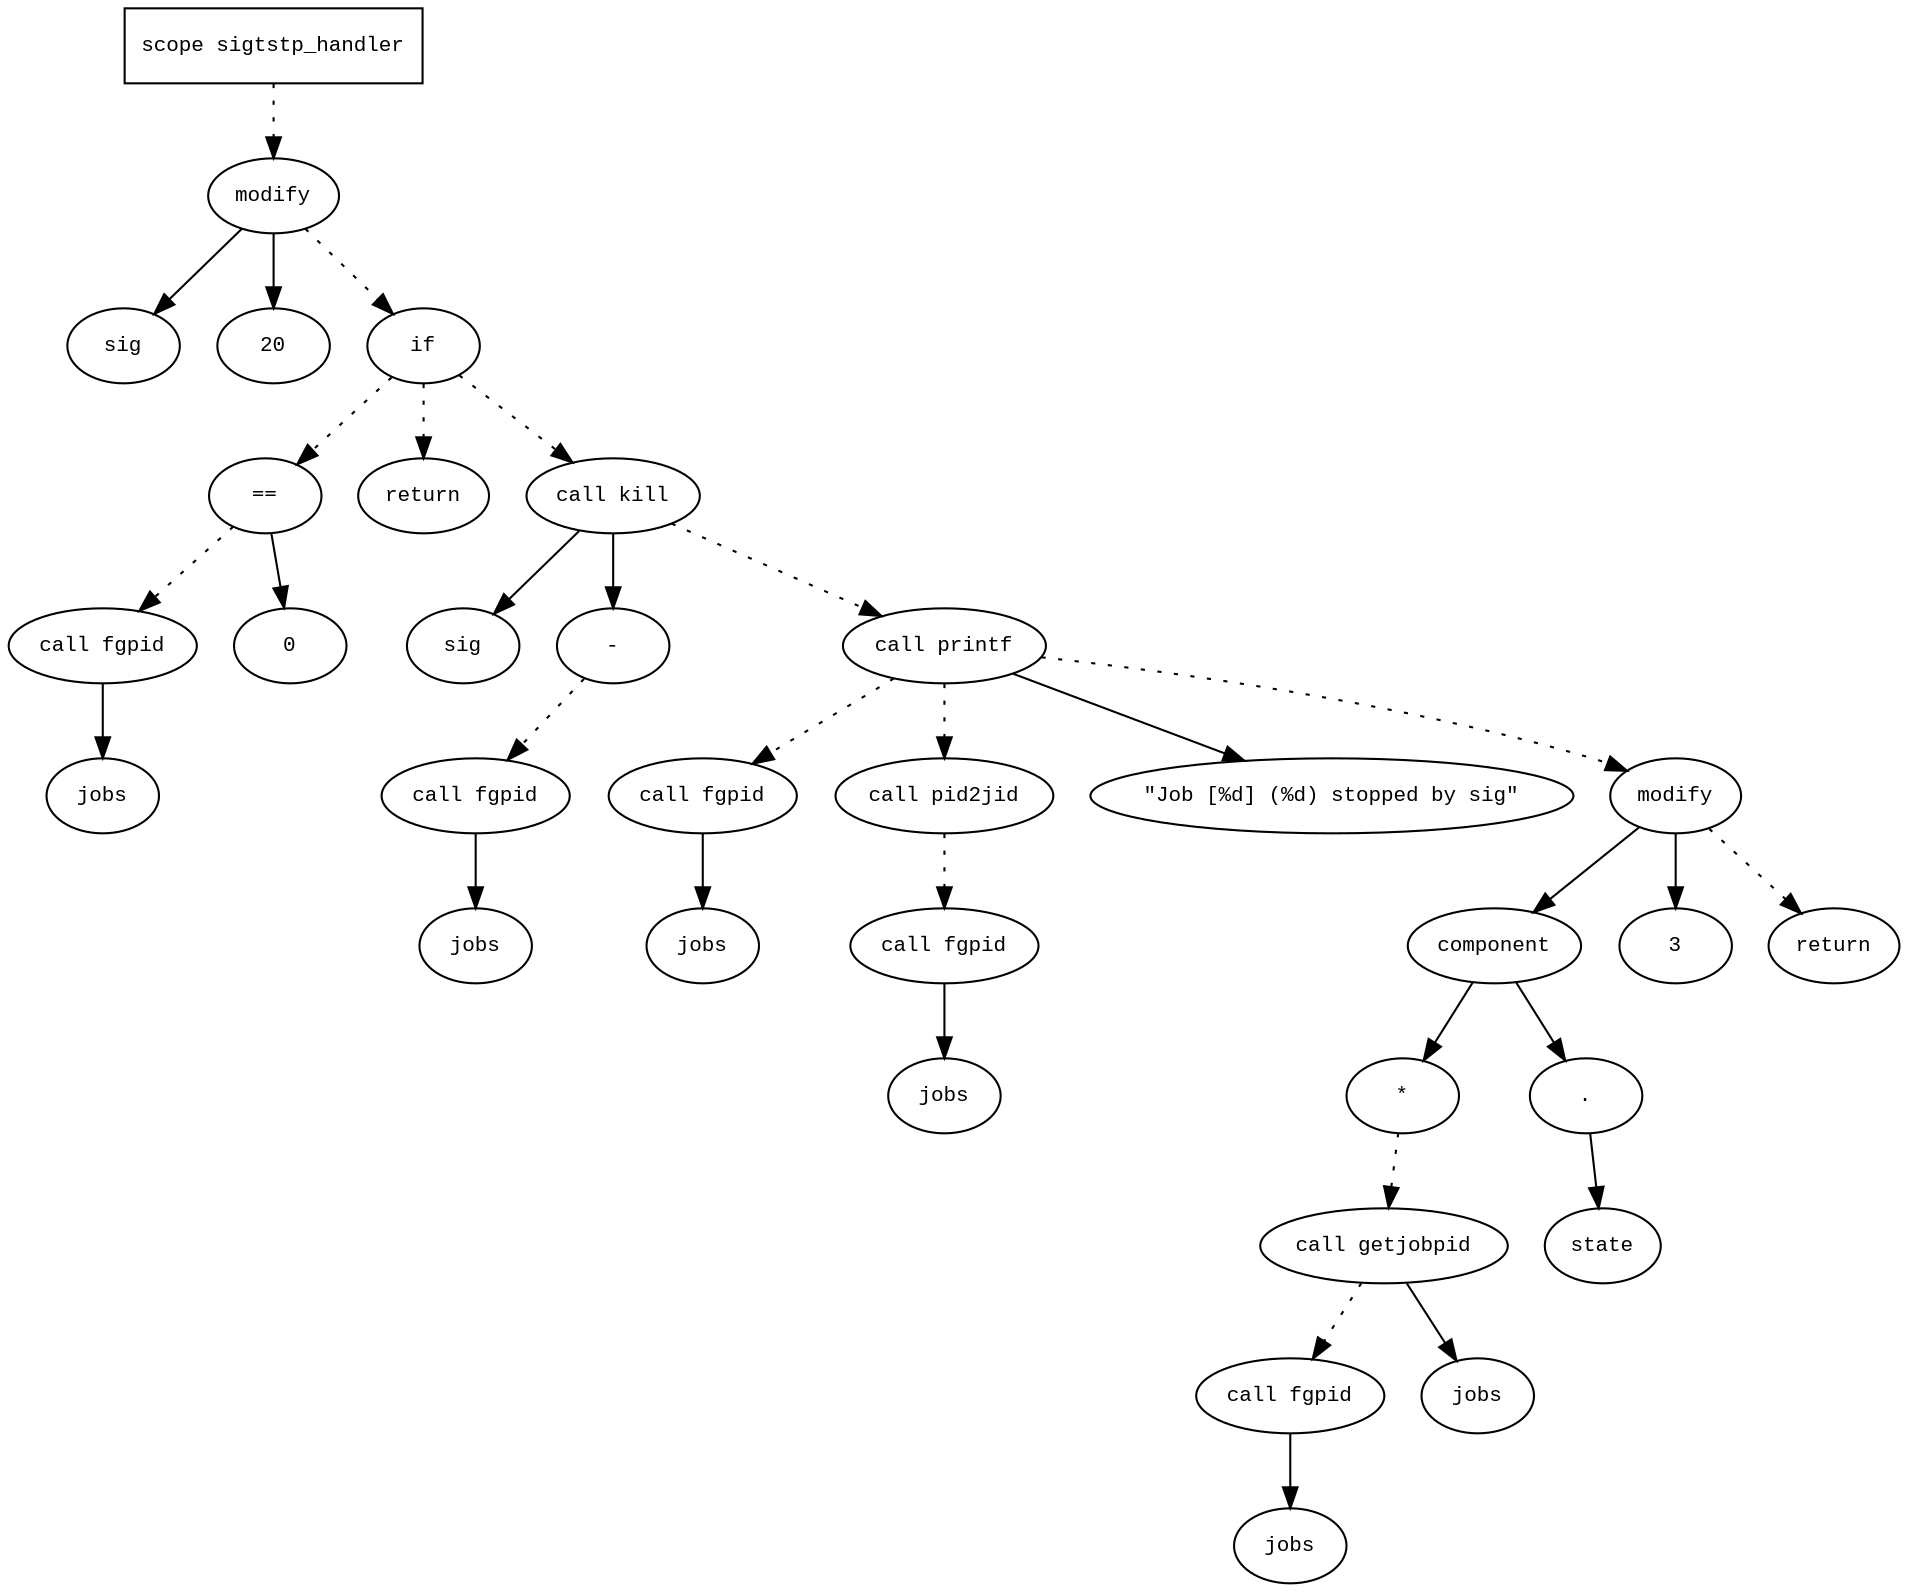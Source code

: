 digraph AST {
  graph [fontname="Times New Roman",fontsize=10];
  node  [fontname="Courier New",fontsize=10];
  edge  [fontname="Times New Roman",fontsize=10];

  node1 [label="scope sigtstp_handler",shape=box];
  node2 [label="modify",shape=ellipse];
  node3 [label="sig",shape=ellipse];
  node2 -> node3;
  node4 [label="20",shape=ellipse];
  node2 -> node4;
  node1 -> node2 [style=dotted];
  node5 [label="if",shape=ellipse];
  node2 -> node5 [style=dotted];
  node6 [label="==",shape=ellipse];
  node7 [label="call fgpid",shape=ellipse];
  node8 [label="jobs",shape=ellipse];
  node7 -> node8;
  node6 -> node7 [style=dotted];
  node9 [label="0",shape=ellipse];
  node6 -> node9;
  node5 -> node6 [style=dotted];
  node10 [label="return",shape=ellipse];
  node5 -> node10 [style=dotted];
  node11 [label="call kill",shape=ellipse];
  node12 [label="sig",shape=ellipse];
  node11 -> node12;
  node13 [label="-",shape=ellipse];
  node14 [label="call fgpid",shape=ellipse];
  node15 [label="jobs",shape=ellipse];
  node14 -> node15;
  node13 -> node14 [style=dotted];
  node11 -> node13;
  node5 -> node11 [style=dotted];
  node16 [label="call printf",shape=ellipse];
  node17 [label="call fgpid",shape=ellipse];
  node18 [label="jobs",shape=ellipse];
  node17 -> node18;
  node16 -> node17 [style=dotted];
  node19 [label="call pid2jid",shape=ellipse];
  node20 [label="call fgpid",shape=ellipse];
  node21 [label="jobs",shape=ellipse];
  node20 -> node21;
  node19 -> node20 [style=dotted];
  node16 -> node19 [style=dotted];
  node22 [label="\"Job [%d] (%d) stopped by sig\"",shape=ellipse];
  node16 -> node22;
  node11 -> node16 [style=dotted];
  node23 [label="modify",shape=ellipse];
  node24 [label="component",shape=ellipse];
  node23 -> node24;
  node25 [label="*",shape=ellipse];
  node26 [label="call getjobpid",shape=ellipse];
  node27 [label="call fgpid",shape=ellipse];
  node28 [label="jobs",shape=ellipse];
  node27 -> node28;
  node26 -> node27 [style=dotted];
  node29 [label="jobs",shape=ellipse];
  node26 -> node29;
  node25 -> node26 [style=dotted];
  node24 -> node25;
  node30 [label=".",shape=ellipse];
  node24 -> node30;
  node31 [label="state",shape=ellipse];
  node30 -> node31;
  node32 [label="3",shape=ellipse];
  node23 -> node32;
  node16 -> node23 [style=dotted];
  node33 [label="return",shape=ellipse];
  node23 -> node33 [style=dotted];
} 